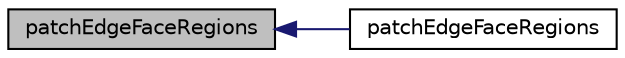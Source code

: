 digraph "patchEdgeFaceRegions"
{
  bgcolor="transparent";
  edge [fontname="Helvetica",fontsize="10",labelfontname="Helvetica",labelfontsize="10"];
  node [fontname="Helvetica",fontsize="10",shape=record];
  rankdir="LR";
  Node1 [label="patchEdgeFaceRegions",height=0.2,width=0.4,color="black", fillcolor="grey75", style="filled", fontcolor="black"];
  Node1 -> Node2 [dir="back",color="midnightblue",fontsize="10",style="solid",fontname="Helvetica"];
  Node2 [label="patchEdgeFaceRegions",height=0.2,width=0.4,color="black",URL="$a25961.html#ac2fa389d8100a1d9a2254ea25901eff3",tooltip="Construct from regions. "];
}
